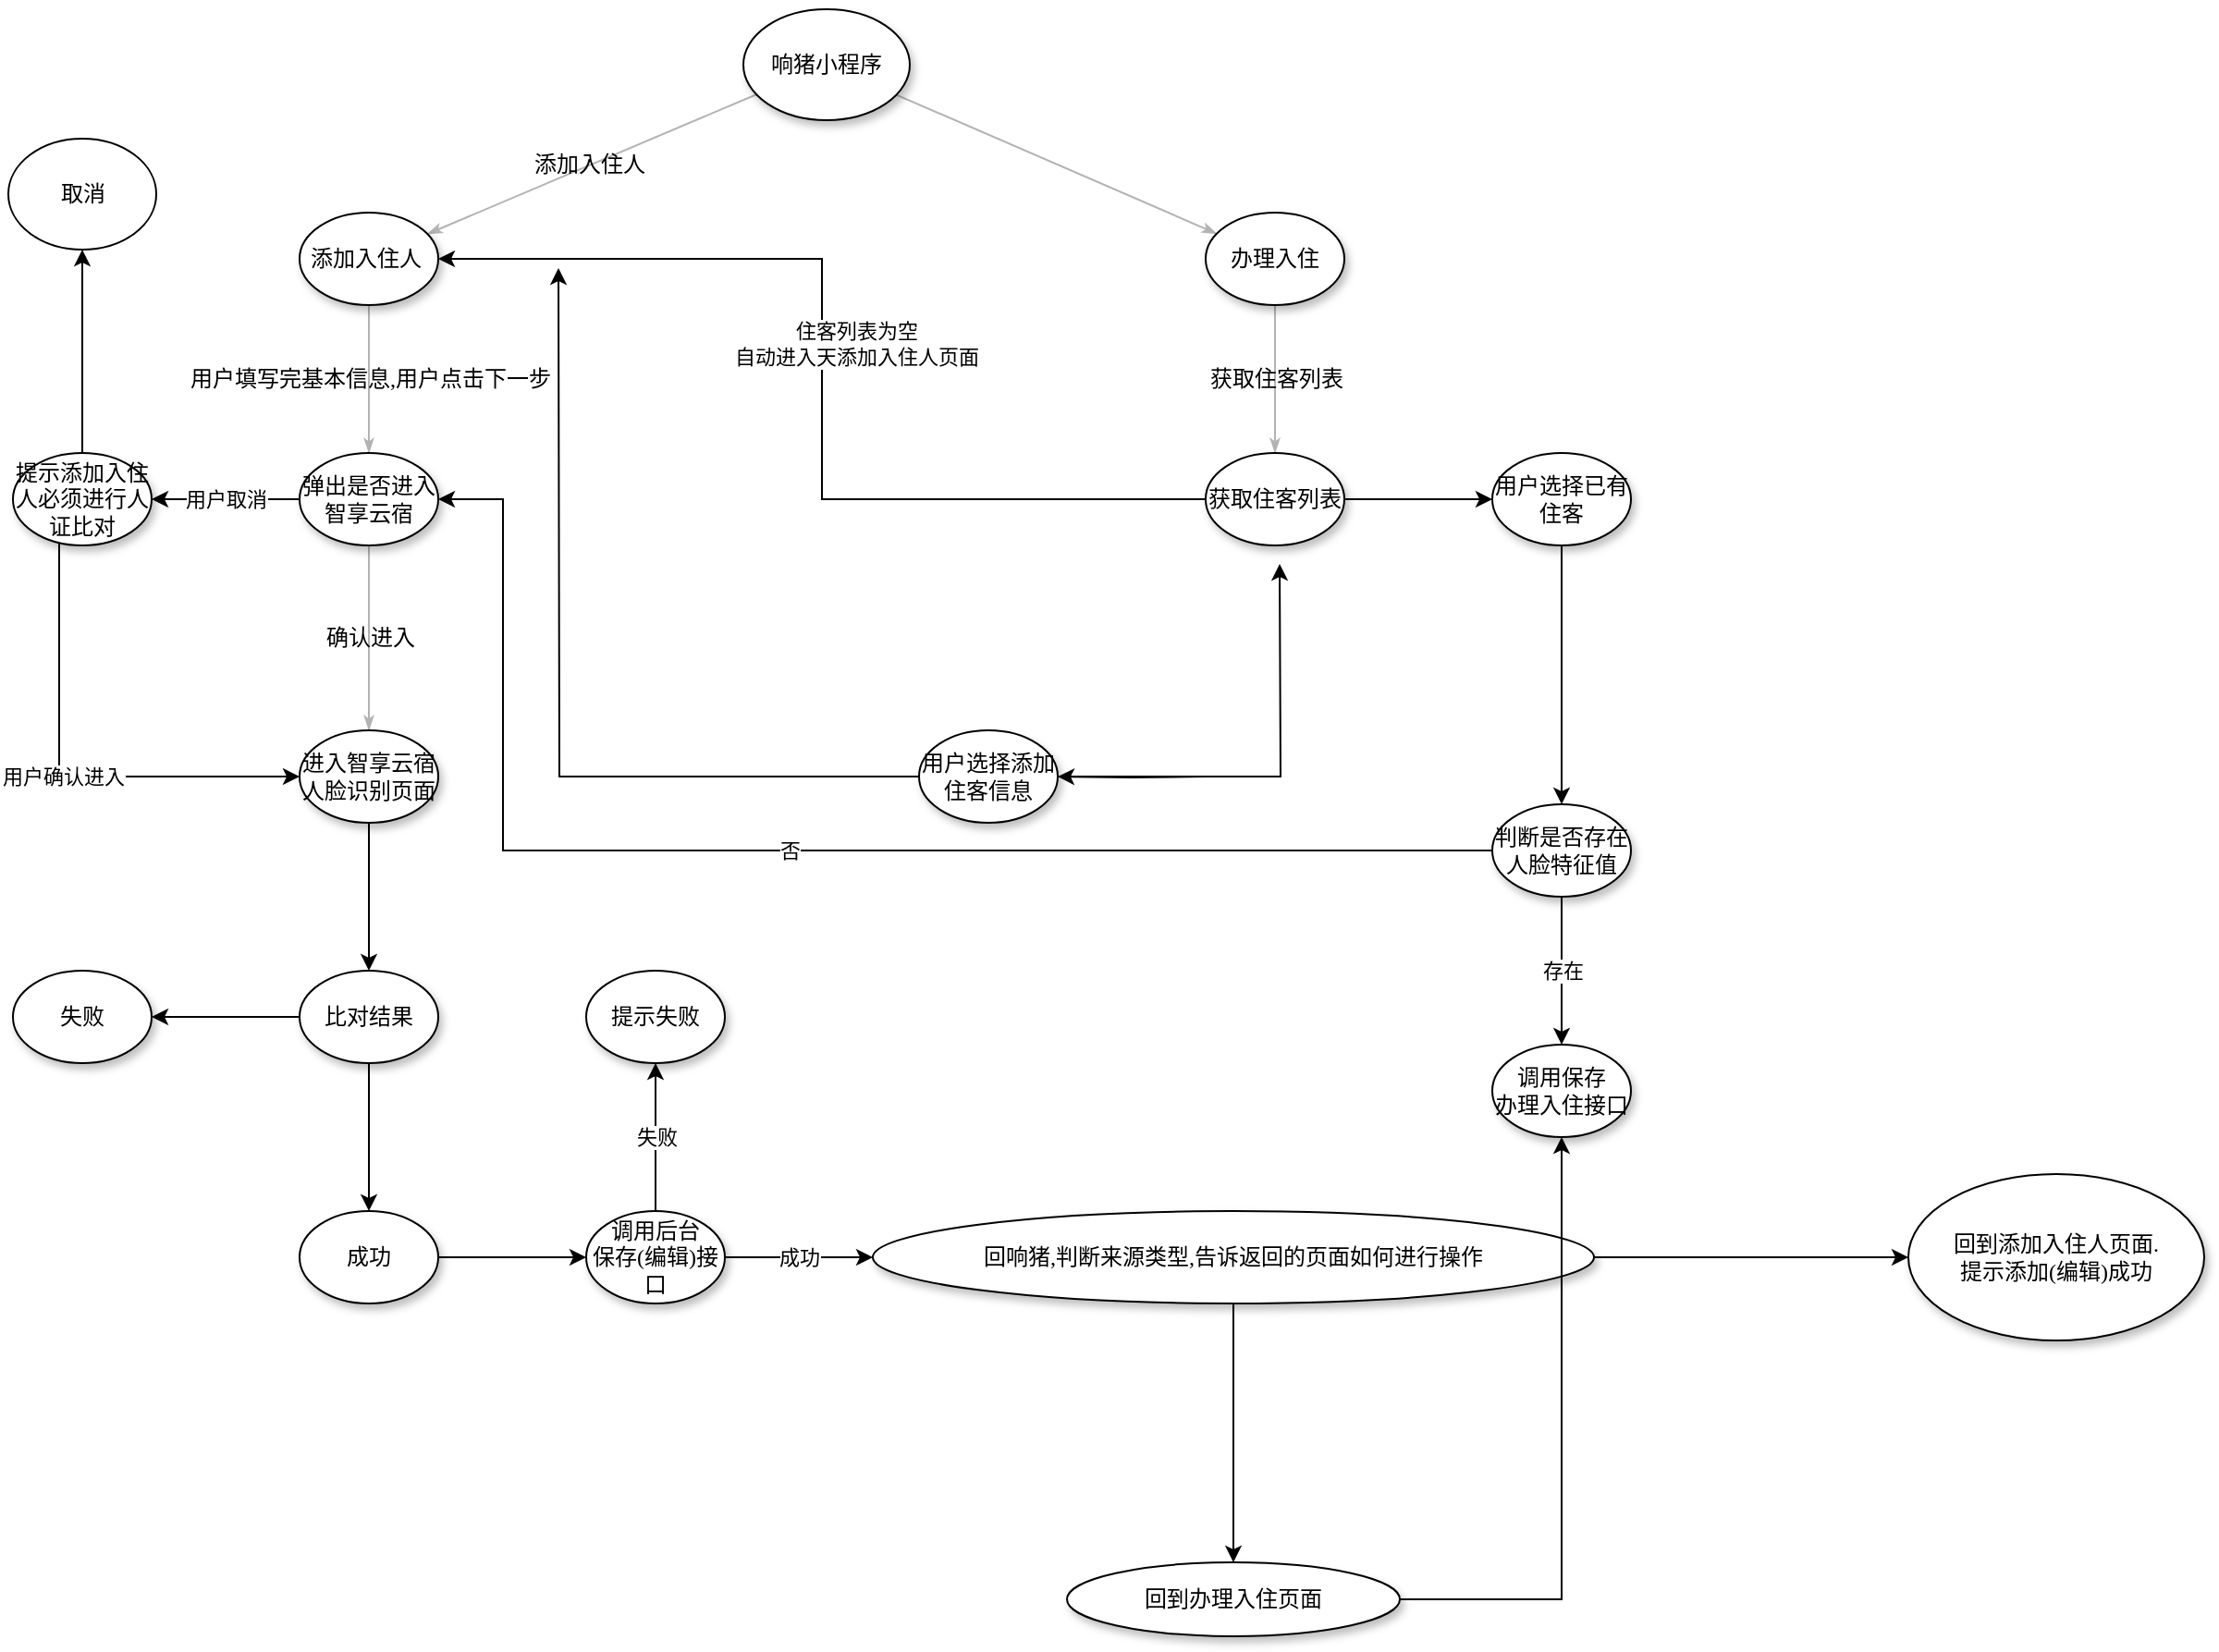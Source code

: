 <mxfile version="14.6.0" type="github">
  <diagram name="Page-1" id="42789a77-a242-8287-6e28-9cd8cfd52e62">
    <mxGraphModel dx="1422" dy="706" grid="1" gridSize="10" guides="1" tooltips="1" connect="1" arrows="1" fold="1" page="1" pageScale="1" pageWidth="1100" pageHeight="850" background="#ffffff" math="0" shadow="0">
      <root>
        <mxCell id="0" />
        <mxCell id="1" parent="0" />
        <mxCell id="1ea317790d2ca983-13" value="添加入住人&amp;nbsp;" style="edgeStyle=none;rounded=1;html=1;labelBackgroundColor=none;startArrow=none;startFill=0;startSize=5;endArrow=classicThin;endFill=1;endSize=5;jettySize=auto;orthogonalLoop=1;strokeColor=#B3B3B3;strokeWidth=1;fontFamily=Verdana;fontSize=12" parent="1" source="1ea317790d2ca983-1" target="1ea317790d2ca983-9" edge="1">
          <mxGeometry relative="1" as="geometry" />
        </mxCell>
        <mxCell id="1ea317790d2ca983-14" value="" style="edgeStyle=none;rounded=1;html=1;labelBackgroundColor=none;startArrow=none;startFill=0;startSize=5;endArrow=classicThin;endFill=1;endSize=5;jettySize=auto;orthogonalLoop=1;strokeColor=#B3B3B3;strokeWidth=1;fontFamily=Verdana;fontSize=12" parent="1" source="1ea317790d2ca983-1" target="1ea317790d2ca983-3" edge="1">
          <mxGeometry relative="1" as="geometry" />
        </mxCell>
        <mxCell id="1ea317790d2ca983-1" value="响猪小程序" style="ellipse;whiteSpace=wrap;html=1;rounded=0;shadow=1;comic=0;labelBackgroundColor=none;strokeWidth=1;fontFamily=Verdana;fontSize=12;align=center;" parent="1" vertex="1">
          <mxGeometry x="450" y="80" width="90" height="60" as="geometry" />
        </mxCell>
        <mxCell id="1ea317790d2ca983-15" value="获取住客列表" style="edgeStyle=none;rounded=1;html=1;labelBackgroundColor=none;startArrow=none;startFill=0;startSize=5;endArrow=classicThin;endFill=1;endSize=5;jettySize=auto;orthogonalLoop=1;strokeColor=#B3B3B3;strokeWidth=1;fontFamily=Verdana;fontSize=12" parent="1" source="1ea317790d2ca983-3" target="1ea317790d2ca983-4" edge="1">
          <mxGeometry relative="1" as="geometry" />
        </mxCell>
        <mxCell id="1ea317790d2ca983-3" value="&lt;span&gt;办理入住&lt;/span&gt;" style="ellipse;whiteSpace=wrap;html=1;rounded=0;shadow=1;comic=0;labelBackgroundColor=none;strokeWidth=1;fontFamily=Verdana;fontSize=12;align=center;" parent="1" vertex="1">
          <mxGeometry x="700" y="190" width="75" height="50" as="geometry" />
        </mxCell>
        <mxCell id="yDMDq4RHHHaFF2rKGilQ-22" value="住客列表为空&lt;br&gt;自动进入天添加入住人页面" style="edgeStyle=orthogonalEdgeStyle;rounded=0;orthogonalLoop=1;jettySize=auto;html=1;entryX=1;entryY=0.5;entryDx=0;entryDy=0;" edge="1" parent="1" source="1ea317790d2ca983-4" target="1ea317790d2ca983-9">
          <mxGeometry x="0.073" y="-17" relative="1" as="geometry">
            <mxPoint x="595" y="345" as="targetPoint" />
            <mxPoint x="1" y="1" as="offset" />
          </mxGeometry>
        </mxCell>
        <mxCell id="yDMDq4RHHHaFF2rKGilQ-28" value="" style="edgeStyle=orthogonalEdgeStyle;rounded=0;orthogonalLoop=1;jettySize=auto;html=1;" edge="1" parent="1" source="1ea317790d2ca983-4" target="yDMDq4RHHHaFF2rKGilQ-27">
          <mxGeometry relative="1" as="geometry" />
        </mxCell>
        <mxCell id="1ea317790d2ca983-4" value="&lt;span&gt;获取住客列表&lt;/span&gt;" style="ellipse;whiteSpace=wrap;html=1;rounded=0;shadow=1;comic=0;labelBackgroundColor=none;strokeWidth=1;fontFamily=Verdana;fontSize=12;align=center;" parent="1" vertex="1">
          <mxGeometry x="700" y="320" width="75" height="50" as="geometry" />
        </mxCell>
        <mxCell id="yDMDq4RHHHaFF2rKGilQ-24" value="" style="edgeStyle=orthogonalEdgeStyle;rounded=0;orthogonalLoop=1;jettySize=auto;html=1;" edge="1" parent="1" target="yDMDq4RHHHaFF2rKGilQ-23">
          <mxGeometry relative="1" as="geometry">
            <mxPoint x="700" y="495" as="sourcePoint" />
          </mxGeometry>
        </mxCell>
        <mxCell id="1ea317790d2ca983-19" value="用户填写完基本信息,用户点击下一步" style="edgeStyle=none;rounded=1;html=1;labelBackgroundColor=none;startArrow=none;startFill=0;startSize=5;endArrow=classicThin;endFill=1;endSize=5;jettySize=auto;orthogonalLoop=1;strokeColor=#B3B3B3;strokeWidth=1;fontFamily=Verdana;fontSize=12" parent="1" source="1ea317790d2ca983-9" target="1ea317790d2ca983-10" edge="1">
          <mxGeometry relative="1" as="geometry" />
        </mxCell>
        <mxCell id="1ea317790d2ca983-9" value="&lt;span&gt;添加入住人&amp;nbsp;&lt;/span&gt;" style="ellipse;whiteSpace=wrap;html=1;rounded=0;shadow=1;comic=0;labelBackgroundColor=none;strokeWidth=1;fontFamily=Verdana;fontSize=12;align=center;" parent="1" vertex="1">
          <mxGeometry x="210" y="190" width="75" height="50" as="geometry" />
        </mxCell>
        <mxCell id="1ea317790d2ca983-20" value="确认进入" style="edgeStyle=none;rounded=1;html=1;labelBackgroundColor=none;startArrow=none;startFill=0;startSize=5;endArrow=classicThin;endFill=1;endSize=5;jettySize=auto;orthogonalLoop=1;strokeColor=#B3B3B3;strokeWidth=1;fontFamily=Verdana;fontSize=12" parent="1" source="1ea317790d2ca983-10" target="1ea317790d2ca983-11" edge="1">
          <mxGeometry relative="1" as="geometry" />
        </mxCell>
        <mxCell id="yDMDq4RHHHaFF2rKGilQ-2" value="用户取消" style="edgeStyle=orthogonalEdgeStyle;rounded=0;orthogonalLoop=1;jettySize=auto;html=1;" edge="1" parent="1" source="1ea317790d2ca983-10" target="yDMDq4RHHHaFF2rKGilQ-1">
          <mxGeometry relative="1" as="geometry" />
        </mxCell>
        <mxCell id="1ea317790d2ca983-10" value="弹出是否进入智享云宿" style="ellipse;whiteSpace=wrap;html=1;rounded=0;shadow=1;comic=0;labelBackgroundColor=none;strokeWidth=1;fontFamily=Verdana;fontSize=12;align=center;" parent="1" vertex="1">
          <mxGeometry x="210" y="320" width="75" height="50" as="geometry" />
        </mxCell>
        <mxCell id="yDMDq4RHHHaFF2rKGilQ-6" value="" style="edgeStyle=orthogonalEdgeStyle;rounded=0;orthogonalLoop=1;jettySize=auto;html=1;" edge="1" parent="1" source="1ea317790d2ca983-11" target="yDMDq4RHHHaFF2rKGilQ-5">
          <mxGeometry relative="1" as="geometry" />
        </mxCell>
        <mxCell id="1ea317790d2ca983-11" value="进入智享云宿人脸识别页面" style="ellipse;whiteSpace=wrap;html=1;rounded=0;shadow=1;comic=0;labelBackgroundColor=none;strokeWidth=1;fontFamily=Verdana;fontSize=12;align=center;" parent="1" vertex="1">
          <mxGeometry x="210" y="470" width="75" height="50" as="geometry" />
        </mxCell>
        <mxCell id="yDMDq4RHHHaFF2rKGilQ-4" value="用户确认进入" style="edgeStyle=orthogonalEdgeStyle;rounded=0;orthogonalLoop=1;jettySize=auto;html=1;" edge="1" parent="1" source="yDMDq4RHHHaFF2rKGilQ-1" target="1ea317790d2ca983-11">
          <mxGeometry relative="1" as="geometry">
            <mxPoint x="92.5" y="450" as="targetPoint" />
            <Array as="points">
              <mxPoint x="80" y="495" />
            </Array>
          </mxGeometry>
        </mxCell>
        <mxCell id="yDMDq4RHHHaFF2rKGilQ-20" value="" style="edgeStyle=orthogonalEdgeStyle;rounded=0;orthogonalLoop=1;jettySize=auto;html=1;" edge="1" parent="1" source="yDMDq4RHHHaFF2rKGilQ-1" target="yDMDq4RHHHaFF2rKGilQ-18">
          <mxGeometry relative="1" as="geometry" />
        </mxCell>
        <mxCell id="yDMDq4RHHHaFF2rKGilQ-1" value="提示添加入住人必须进行人证比对" style="ellipse;whiteSpace=wrap;html=1;rounded=0;shadow=1;comic=0;labelBackgroundColor=none;strokeWidth=1;fontFamily=Verdana;fontSize=12;align=center;" vertex="1" parent="1">
          <mxGeometry x="55" y="320" width="75" height="50" as="geometry" />
        </mxCell>
        <mxCell id="yDMDq4RHHHaFF2rKGilQ-8" value="" style="edgeStyle=orthogonalEdgeStyle;rounded=0;orthogonalLoop=1;jettySize=auto;html=1;" edge="1" parent="1" source="yDMDq4RHHHaFF2rKGilQ-5" target="yDMDq4RHHHaFF2rKGilQ-7">
          <mxGeometry relative="1" as="geometry" />
        </mxCell>
        <mxCell id="yDMDq4RHHHaFF2rKGilQ-10" value="" style="edgeStyle=orthogonalEdgeStyle;rounded=0;orthogonalLoop=1;jettySize=auto;html=1;" edge="1" parent="1" source="yDMDq4RHHHaFF2rKGilQ-5" target="yDMDq4RHHHaFF2rKGilQ-9">
          <mxGeometry relative="1" as="geometry" />
        </mxCell>
        <mxCell id="yDMDq4RHHHaFF2rKGilQ-5" value="比对结果" style="ellipse;whiteSpace=wrap;html=1;rounded=0;shadow=1;comic=0;labelBackgroundColor=none;strokeWidth=1;fontFamily=Verdana;fontSize=12;align=center;" vertex="1" parent="1">
          <mxGeometry x="210" y="600" width="75" height="50" as="geometry" />
        </mxCell>
        <mxCell id="yDMDq4RHHHaFF2rKGilQ-7" value="失败" style="ellipse;whiteSpace=wrap;html=1;rounded=0;shadow=1;comic=0;labelBackgroundColor=none;strokeWidth=1;fontFamily=Verdana;fontSize=12;align=center;" vertex="1" parent="1">
          <mxGeometry x="55" y="600" width="75" height="50" as="geometry" />
        </mxCell>
        <mxCell id="yDMDq4RHHHaFF2rKGilQ-12" value="" style="edgeStyle=orthogonalEdgeStyle;rounded=0;orthogonalLoop=1;jettySize=auto;html=1;" edge="1" parent="1" source="yDMDq4RHHHaFF2rKGilQ-9" target="yDMDq4RHHHaFF2rKGilQ-11">
          <mxGeometry relative="1" as="geometry" />
        </mxCell>
        <mxCell id="yDMDq4RHHHaFF2rKGilQ-9" value="成功" style="ellipse;whiteSpace=wrap;html=1;rounded=0;shadow=1;comic=0;labelBackgroundColor=none;strokeWidth=1;fontFamily=Verdana;fontSize=12;align=center;" vertex="1" parent="1">
          <mxGeometry x="210" y="730" width="75" height="50" as="geometry" />
        </mxCell>
        <mxCell id="yDMDq4RHHHaFF2rKGilQ-14" value="成功" style="edgeStyle=orthogonalEdgeStyle;rounded=0;orthogonalLoop=1;jettySize=auto;html=1;" edge="1" parent="1" source="yDMDq4RHHHaFF2rKGilQ-11" target="yDMDq4RHHHaFF2rKGilQ-13">
          <mxGeometry relative="1" as="geometry" />
        </mxCell>
        <mxCell id="yDMDq4RHHHaFF2rKGilQ-16" value="失败" style="edgeStyle=orthogonalEdgeStyle;rounded=0;orthogonalLoop=1;jettySize=auto;html=1;" edge="1" parent="1" source="yDMDq4RHHHaFF2rKGilQ-11" target="yDMDq4RHHHaFF2rKGilQ-15">
          <mxGeometry relative="1" as="geometry" />
        </mxCell>
        <mxCell id="yDMDq4RHHHaFF2rKGilQ-11" value="调用后台&lt;br&gt;保存(编辑)接口" style="ellipse;whiteSpace=wrap;html=1;rounded=0;shadow=1;comic=0;labelBackgroundColor=none;strokeWidth=1;fontFamily=Verdana;fontSize=12;align=center;" vertex="1" parent="1">
          <mxGeometry x="365" y="730" width="75" height="50" as="geometry" />
        </mxCell>
        <mxCell id="yDMDq4RHHHaFF2rKGilQ-36" value="" style="edgeStyle=orthogonalEdgeStyle;rounded=0;orthogonalLoop=1;jettySize=auto;html=1;" edge="1" parent="1" source="yDMDq4RHHHaFF2rKGilQ-13" target="yDMDq4RHHHaFF2rKGilQ-35">
          <mxGeometry relative="1" as="geometry" />
        </mxCell>
        <mxCell id="yDMDq4RHHHaFF2rKGilQ-39" value="" style="edgeStyle=orthogonalEdgeStyle;rounded=0;orthogonalLoop=1;jettySize=auto;html=1;" edge="1" parent="1" source="yDMDq4RHHHaFF2rKGilQ-13" target="yDMDq4RHHHaFF2rKGilQ-38">
          <mxGeometry relative="1" as="geometry" />
        </mxCell>
        <mxCell id="yDMDq4RHHHaFF2rKGilQ-13" value="回响猪,判断来源类型,告诉返回的页面如何进行操作" style="ellipse;whiteSpace=wrap;html=1;rounded=0;shadow=1;comic=0;labelBackgroundColor=none;strokeWidth=1;fontFamily=Verdana;fontSize=12;align=center;" vertex="1" parent="1">
          <mxGeometry x="520" y="730" width="390" height="50" as="geometry" />
        </mxCell>
        <mxCell id="yDMDq4RHHHaFF2rKGilQ-15" value="提示失败" style="ellipse;whiteSpace=wrap;html=1;rounded=0;shadow=1;comic=0;labelBackgroundColor=none;strokeWidth=1;fontFamily=Verdana;fontSize=12;align=center;" vertex="1" parent="1">
          <mxGeometry x="365" y="600" width="75" height="50" as="geometry" />
        </mxCell>
        <mxCell id="yDMDq4RHHHaFF2rKGilQ-18" value="取消" style="ellipse;whiteSpace=wrap;html=1;" vertex="1" parent="1">
          <mxGeometry x="52.5" y="150" width="80" height="60" as="geometry" />
        </mxCell>
        <mxCell id="yDMDq4RHHHaFF2rKGilQ-25" style="edgeStyle=orthogonalEdgeStyle;rounded=0;orthogonalLoop=1;jettySize=auto;html=1;" edge="1" parent="1" source="yDMDq4RHHHaFF2rKGilQ-23">
          <mxGeometry relative="1" as="geometry">
            <mxPoint x="350" y="220" as="targetPoint" />
          </mxGeometry>
        </mxCell>
        <mxCell id="yDMDq4RHHHaFF2rKGilQ-26" style="edgeStyle=orthogonalEdgeStyle;rounded=0;orthogonalLoop=1;jettySize=auto;html=1;" edge="1" parent="1" source="yDMDq4RHHHaFF2rKGilQ-23">
          <mxGeometry relative="1" as="geometry">
            <mxPoint x="740" y="380" as="targetPoint" />
          </mxGeometry>
        </mxCell>
        <mxCell id="yDMDq4RHHHaFF2rKGilQ-23" value="用户选择添加住客信息" style="ellipse;whiteSpace=wrap;html=1;rounded=0;shadow=1;comic=0;labelBackgroundColor=none;strokeWidth=1;fontFamily=Verdana;fontSize=12;align=center;" vertex="1" parent="1">
          <mxGeometry x="545" y="470" width="75" height="50" as="geometry" />
        </mxCell>
        <mxCell id="yDMDq4RHHHaFF2rKGilQ-30" value="" style="edgeStyle=orthogonalEdgeStyle;rounded=0;orthogonalLoop=1;jettySize=auto;html=1;" edge="1" parent="1" source="yDMDq4RHHHaFF2rKGilQ-27" target="yDMDq4RHHHaFF2rKGilQ-29">
          <mxGeometry relative="1" as="geometry" />
        </mxCell>
        <mxCell id="yDMDq4RHHHaFF2rKGilQ-27" value="用户选择已有&lt;br&gt;住客" style="ellipse;whiteSpace=wrap;html=1;rounded=0;shadow=1;comic=0;labelBackgroundColor=none;strokeWidth=1;fontFamily=Verdana;fontSize=12;align=center;" vertex="1" parent="1">
          <mxGeometry x="855" y="320" width="75" height="50" as="geometry" />
        </mxCell>
        <mxCell id="yDMDq4RHHHaFF2rKGilQ-32" value="否" style="edgeStyle=orthogonalEdgeStyle;rounded=0;orthogonalLoop=1;jettySize=auto;html=1;entryX=1;entryY=0.5;entryDx=0;entryDy=0;" edge="1" parent="1" source="yDMDq4RHHHaFF2rKGilQ-29" target="1ea317790d2ca983-10">
          <mxGeometry relative="1" as="geometry">
            <mxPoint x="775" y="535" as="targetPoint" />
            <Array as="points">
              <mxPoint x="320" y="535" />
              <mxPoint x="320" y="345" />
            </Array>
          </mxGeometry>
        </mxCell>
        <mxCell id="yDMDq4RHHHaFF2rKGilQ-34" value="存在" style="edgeStyle=orthogonalEdgeStyle;rounded=0;orthogonalLoop=1;jettySize=auto;html=1;" edge="1" parent="1" source="yDMDq4RHHHaFF2rKGilQ-29" target="yDMDq4RHHHaFF2rKGilQ-33">
          <mxGeometry relative="1" as="geometry" />
        </mxCell>
        <mxCell id="yDMDq4RHHHaFF2rKGilQ-29" value="判断是否存在&lt;br&gt;人脸特征值" style="ellipse;whiteSpace=wrap;html=1;rounded=0;shadow=1;comic=0;labelBackgroundColor=none;strokeWidth=1;fontFamily=Verdana;fontSize=12;align=center;" vertex="1" parent="1">
          <mxGeometry x="855" y="510" width="75" height="50" as="geometry" />
        </mxCell>
        <mxCell id="yDMDq4RHHHaFF2rKGilQ-33" value="调用保存&lt;br&gt;办理入住接口" style="ellipse;whiteSpace=wrap;html=1;rounded=0;shadow=1;comic=0;labelBackgroundColor=none;strokeWidth=1;fontFamily=Verdana;fontSize=12;align=center;" vertex="1" parent="1">
          <mxGeometry x="855" y="640" width="75" height="50" as="geometry" />
        </mxCell>
        <mxCell id="yDMDq4RHHHaFF2rKGilQ-37" style="edgeStyle=orthogonalEdgeStyle;rounded=0;orthogonalLoop=1;jettySize=auto;html=1;" edge="1" parent="1" source="yDMDq4RHHHaFF2rKGilQ-35" target="yDMDq4RHHHaFF2rKGilQ-33">
          <mxGeometry relative="1" as="geometry" />
        </mxCell>
        <mxCell id="yDMDq4RHHHaFF2rKGilQ-35" value="回到办理入住页面" style="ellipse;whiteSpace=wrap;html=1;rounded=0;shadow=1;comic=0;labelBackgroundColor=none;strokeWidth=1;fontFamily=Verdana;fontSize=12;align=center;" vertex="1" parent="1">
          <mxGeometry x="625" y="920" width="180" height="40" as="geometry" />
        </mxCell>
        <mxCell id="yDMDq4RHHHaFF2rKGilQ-38" value="回到添加入住人页面.&lt;br&gt;提示添加(编辑)成功" style="ellipse;whiteSpace=wrap;html=1;rounded=0;shadow=1;comic=0;labelBackgroundColor=none;strokeWidth=1;fontFamily=Verdana;fontSize=12;align=center;" vertex="1" parent="1">
          <mxGeometry x="1080" y="710" width="160" height="90" as="geometry" />
        </mxCell>
      </root>
    </mxGraphModel>
  </diagram>
</mxfile>
